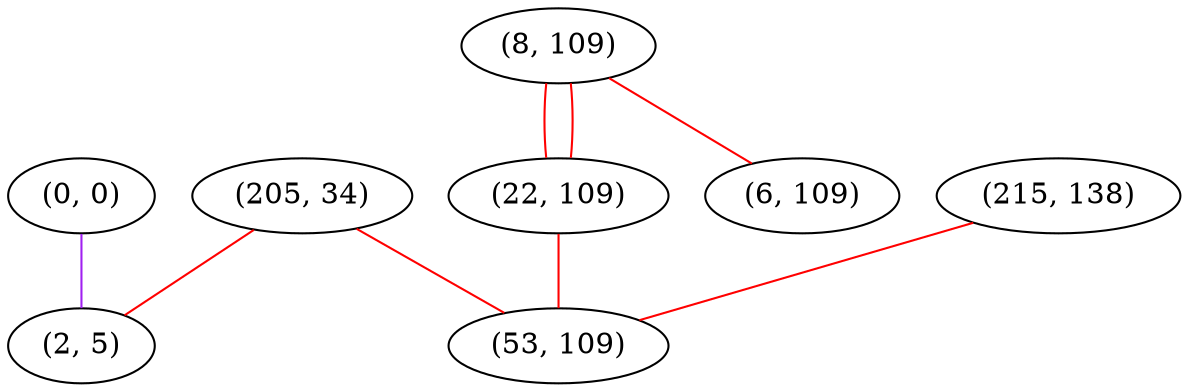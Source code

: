 graph "" {
"(0, 0)";
"(8, 109)";
"(22, 109)";
"(215, 138)";
"(6, 109)";
"(205, 34)";
"(2, 5)";
"(53, 109)";
"(0, 0)" -- "(2, 5)"  [color=purple, key=0, weight=4];
"(8, 109)" -- "(6, 109)"  [color=red, key=0, weight=1];
"(8, 109)" -- "(22, 109)"  [color=red, key=0, weight=1];
"(8, 109)" -- "(22, 109)"  [color=red, key=1, weight=1];
"(22, 109)" -- "(53, 109)"  [color=red, key=0, weight=1];
"(215, 138)" -- "(53, 109)"  [color=red, key=0, weight=1];
"(205, 34)" -- "(2, 5)"  [color=red, key=0, weight=1];
"(205, 34)" -- "(53, 109)"  [color=red, key=0, weight=1];
}
